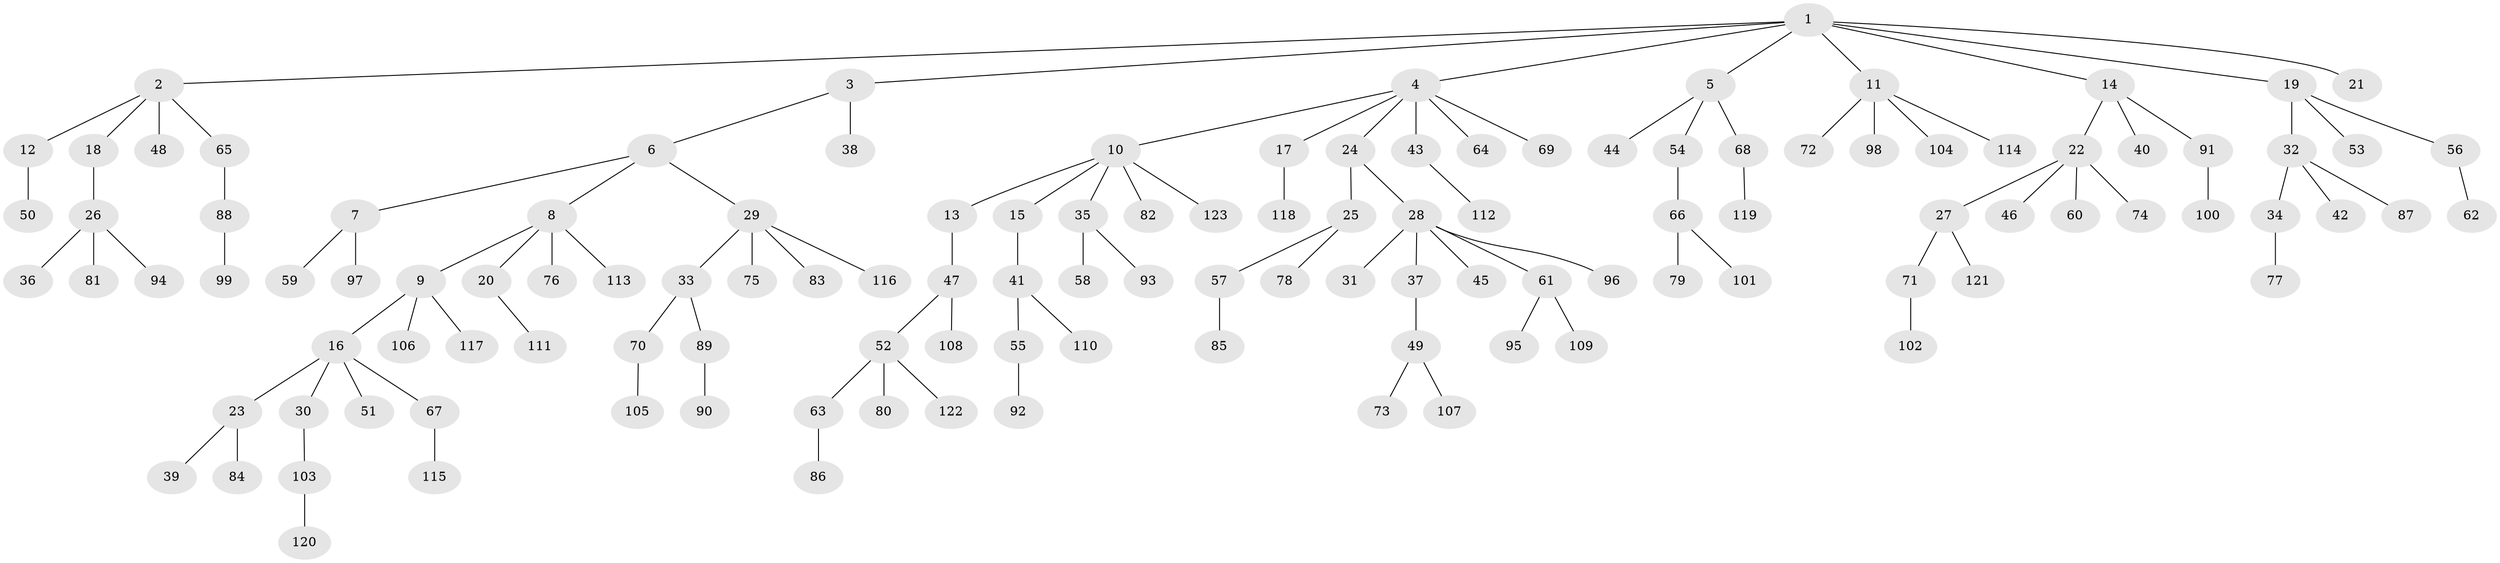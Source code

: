 // coarse degree distribution, {2: 0.08163265306122448, 1: 0.8979591836734694, 44: 0.02040816326530612}
// Generated by graph-tools (version 1.1) at 2025/55/03/04/25 21:55:56]
// undirected, 123 vertices, 122 edges
graph export_dot {
graph [start="1"]
  node [color=gray90,style=filled];
  1;
  2;
  3;
  4;
  5;
  6;
  7;
  8;
  9;
  10;
  11;
  12;
  13;
  14;
  15;
  16;
  17;
  18;
  19;
  20;
  21;
  22;
  23;
  24;
  25;
  26;
  27;
  28;
  29;
  30;
  31;
  32;
  33;
  34;
  35;
  36;
  37;
  38;
  39;
  40;
  41;
  42;
  43;
  44;
  45;
  46;
  47;
  48;
  49;
  50;
  51;
  52;
  53;
  54;
  55;
  56;
  57;
  58;
  59;
  60;
  61;
  62;
  63;
  64;
  65;
  66;
  67;
  68;
  69;
  70;
  71;
  72;
  73;
  74;
  75;
  76;
  77;
  78;
  79;
  80;
  81;
  82;
  83;
  84;
  85;
  86;
  87;
  88;
  89;
  90;
  91;
  92;
  93;
  94;
  95;
  96;
  97;
  98;
  99;
  100;
  101;
  102;
  103;
  104;
  105;
  106;
  107;
  108;
  109;
  110;
  111;
  112;
  113;
  114;
  115;
  116;
  117;
  118;
  119;
  120;
  121;
  122;
  123;
  1 -- 2;
  1 -- 3;
  1 -- 4;
  1 -- 5;
  1 -- 11;
  1 -- 14;
  1 -- 19;
  1 -- 21;
  2 -- 12;
  2 -- 18;
  2 -- 48;
  2 -- 65;
  3 -- 6;
  3 -- 38;
  4 -- 10;
  4 -- 17;
  4 -- 24;
  4 -- 43;
  4 -- 64;
  4 -- 69;
  5 -- 44;
  5 -- 54;
  5 -- 68;
  6 -- 7;
  6 -- 8;
  6 -- 29;
  7 -- 59;
  7 -- 97;
  8 -- 9;
  8 -- 20;
  8 -- 76;
  8 -- 113;
  9 -- 16;
  9 -- 106;
  9 -- 117;
  10 -- 13;
  10 -- 15;
  10 -- 35;
  10 -- 82;
  10 -- 123;
  11 -- 72;
  11 -- 98;
  11 -- 104;
  11 -- 114;
  12 -- 50;
  13 -- 47;
  14 -- 22;
  14 -- 40;
  14 -- 91;
  15 -- 41;
  16 -- 23;
  16 -- 30;
  16 -- 51;
  16 -- 67;
  17 -- 118;
  18 -- 26;
  19 -- 32;
  19 -- 53;
  19 -- 56;
  20 -- 111;
  22 -- 27;
  22 -- 46;
  22 -- 60;
  22 -- 74;
  23 -- 39;
  23 -- 84;
  24 -- 25;
  24 -- 28;
  25 -- 57;
  25 -- 78;
  26 -- 36;
  26 -- 81;
  26 -- 94;
  27 -- 71;
  27 -- 121;
  28 -- 31;
  28 -- 37;
  28 -- 45;
  28 -- 61;
  28 -- 96;
  29 -- 33;
  29 -- 75;
  29 -- 83;
  29 -- 116;
  30 -- 103;
  32 -- 34;
  32 -- 42;
  32 -- 87;
  33 -- 70;
  33 -- 89;
  34 -- 77;
  35 -- 58;
  35 -- 93;
  37 -- 49;
  41 -- 55;
  41 -- 110;
  43 -- 112;
  47 -- 52;
  47 -- 108;
  49 -- 73;
  49 -- 107;
  52 -- 63;
  52 -- 80;
  52 -- 122;
  54 -- 66;
  55 -- 92;
  56 -- 62;
  57 -- 85;
  61 -- 95;
  61 -- 109;
  63 -- 86;
  65 -- 88;
  66 -- 79;
  66 -- 101;
  67 -- 115;
  68 -- 119;
  70 -- 105;
  71 -- 102;
  88 -- 99;
  89 -- 90;
  91 -- 100;
  103 -- 120;
}
